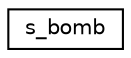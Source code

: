 digraph "Graphical Class Hierarchy"
{
  edge [fontname="Helvetica",fontsize="10",labelfontname="Helvetica",labelfontsize="10"];
  node [fontname="Helvetica",fontsize="10",shape=record];
  rankdir="LR";
  Node1 [label="s_bomb",height=0.2,width=0.4,color="black", fillcolor="white", style="filled",URL="$structs__bomb.html"];
}
